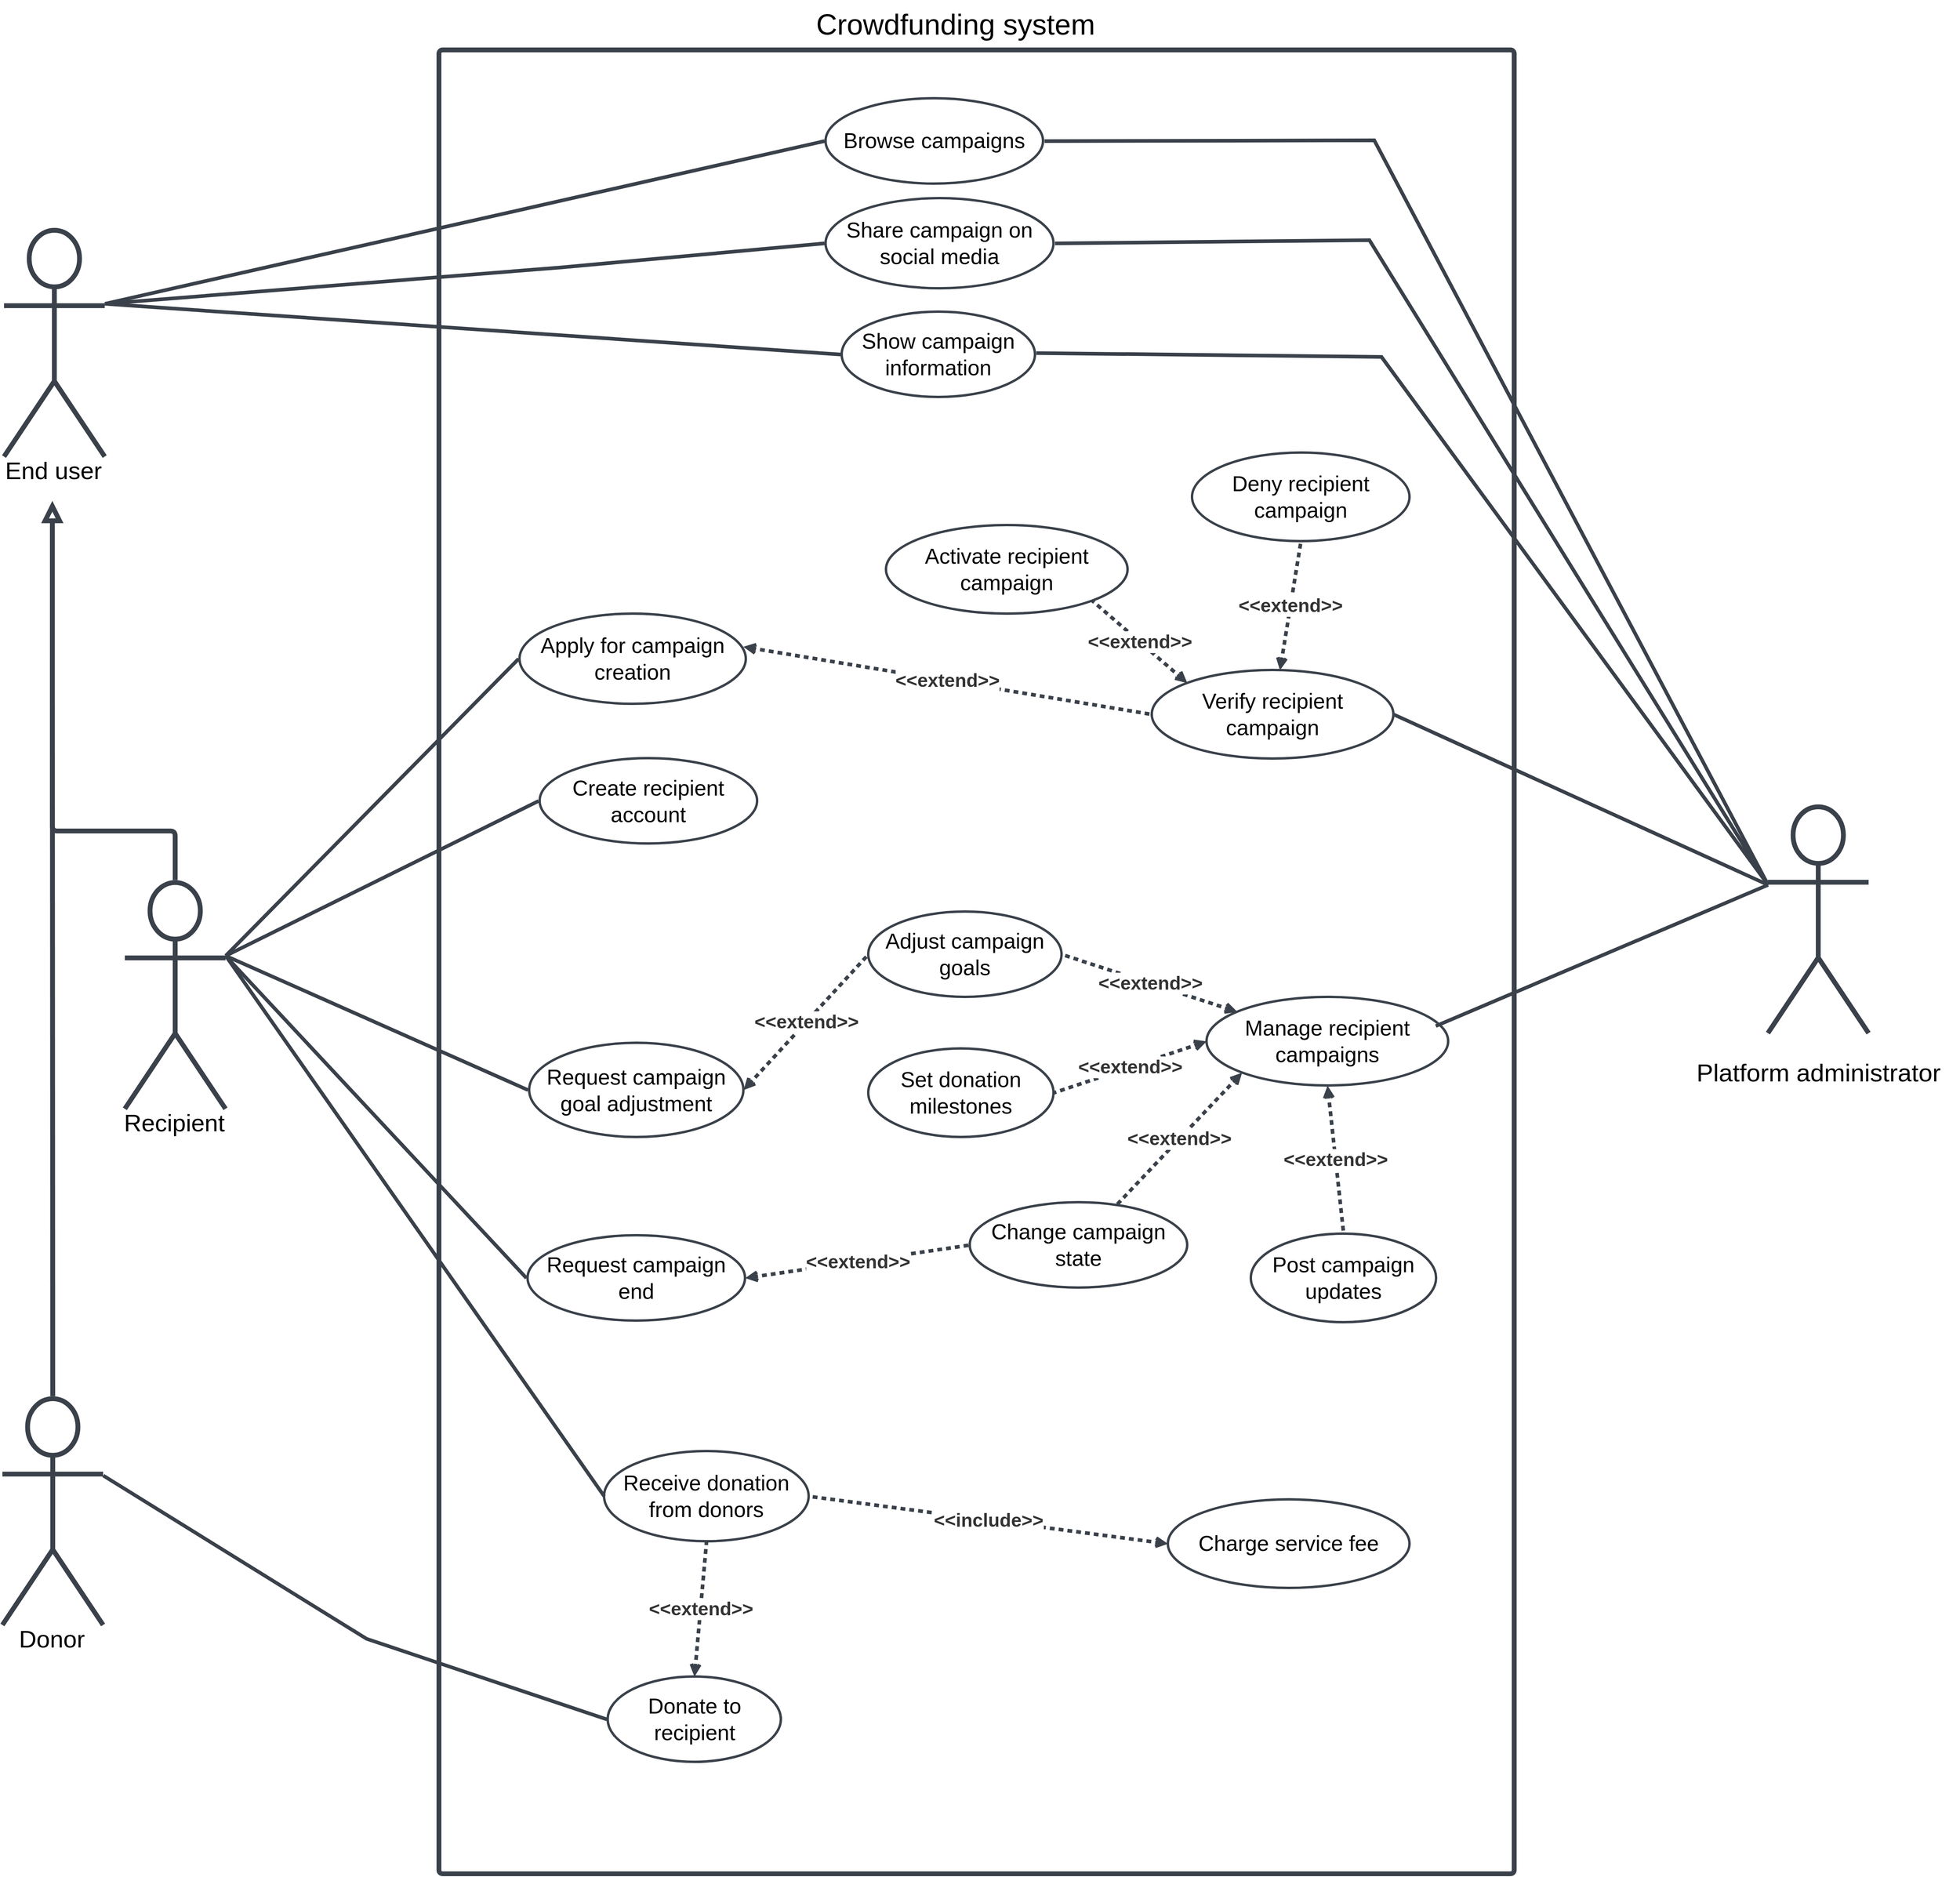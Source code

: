 <mxfile version="25.0.3">
  <diagram name="Page-1" id="mlBt718oroM3iFTO48tE">
    <mxGraphModel dx="2859" dy="5284" grid="1" gridSize="10" guides="1" tooltips="1" connect="1" arrows="1" fold="1" page="1" pageScale="1" pageWidth="850" pageHeight="1100" math="0" shadow="0">
      <root>
        <mxCell id="0" />
        <mxCell id="1" parent="0" />
        <mxCell id="HiohPXEZzKrVTZNAdpPA-4" value="" style="html=1;overflow=block;blockSpacing=1;whiteSpace=wrap;container=1;pointerEvents=0;collapsible=0;recursiveResize=0;fontSize=40;spacing=0;strokeColor=#3a414a;strokeOpacity=100;fillOpacity=0;rounded=1;absoluteArcSize=1;arcSize=9;fillColor=#000000;strokeWidth=6;lucidId=vf_wCN5c-QK1;" parent="1" vertex="1">
          <mxGeometry x="390" y="-2250" width="1335" height="2265" as="geometry" />
        </mxCell>
        <mxCell id="HiohPXEZzKrVTZNAdpPA-26" value="Adjust campaign goals" style="html=1;overflow=block;blockSpacing=1;whiteSpace=wrap;ellipse;fontSize=26.7;spacing=3.8;strokeColor=#3a414a;strokeOpacity=100;fillOpacity=100;rounded=1;absoluteArcSize=1;arcSize=9;fillColor=#ffffff;strokeWidth=3;lucidId=4WexlhnXaa_o;" parent="HiohPXEZzKrVTZNAdpPA-4" vertex="1">
          <mxGeometry x="533" y="1070" width="240" height="106" as="geometry" />
        </mxCell>
        <mxCell id="HiohPXEZzKrVTZNAdpPA-21" value="Apply for campaign creation" style="html=1;overflow=block;blockSpacing=1;whiteSpace=wrap;ellipse;fontSize=26.7;spacing=3.8;strokeColor=#3a414a;strokeOpacity=100;fillOpacity=100;rounded=1;absoluteArcSize=1;arcSize=9;fillColor=#ffffff;strokeWidth=3;lucidId=0UexXaVD-pW4;" parent="HiohPXEZzKrVTZNAdpPA-4" vertex="1">
          <mxGeometry x="100" y="700" width="281" height="112" as="geometry" />
        </mxCell>
        <mxCell id="HiohPXEZzKrVTZNAdpPA-35" value="" style="html=1;jettySize=18;whiteSpace=wrap;fontSize=13;strokeColor=#3a414a;strokeOpacity=100;dashed=1;fixDash=1;dashPattern=6 5;strokeWidth=4.5;rounded=0;startArrow=open;endArrow=none;exitX=0.988;exitY=0.366;exitPerimeter=0;lucidId=Eqfx6OLwEmcW;entryX=0;entryY=0.5;entryDx=0;entryDy=0;" parent="HiohPXEZzKrVTZNAdpPA-4" source="HiohPXEZzKrVTZNAdpPA-21" target="RDOZD4XtGrTmduCKfG26-4" edge="1">
          <mxGeometry width="100" height="100" relative="1" as="geometry">
            <Array as="points" />
            <mxPoint x="790" y="720" as="targetPoint" />
          </mxGeometry>
        </mxCell>
        <mxCell id="HiohPXEZzKrVTZNAdpPA-36" value="&amp;lt;&amp;lt;extend&amp;gt;&amp;gt;" style="text;html=1;resizable=0;labelBackgroundColor=default;align=center;verticalAlign=middle;fontStyle=1;fontColor=#333333;fontSize=23.3;" parent="HiohPXEZzKrVTZNAdpPA-35" vertex="1">
          <mxGeometry relative="1" as="geometry" />
        </mxCell>
        <mxCell id="HiohPXEZzKrVTZNAdpPA-51" value="Create recipient account" style="html=1;overflow=block;blockSpacing=1;whiteSpace=wrap;ellipse;fontSize=26.7;spacing=3.8;strokeColor=#3a414a;strokeOpacity=100;fillOpacity=100;rounded=1;absoluteArcSize=1;arcSize=9;fillColor=#ffffff;strokeWidth=3;lucidId=fWexwEg0DC2k;" parent="HiohPXEZzKrVTZNAdpPA-4" vertex="1">
          <mxGeometry x="125" y="879.5" width="270" height="106" as="geometry" />
        </mxCell>
        <mxCell id="HiohPXEZzKrVTZNAdpPA-90" value="" style="html=1;jettySize=18;whiteSpace=wrap;fontSize=13;strokeColor=#3a414a;strokeOpacity=100;dashed=1;fixDash=1;dashPattern=6 5;strokeWidth=4.5;rounded=0;startArrow=open;endArrow=none;lucidId=Eqfx6OLwEmcW;entryX=1;entryY=0.5;entryDx=0;entryDy=0;" parent="HiohPXEZzKrVTZNAdpPA-4" source="RDOZD4XtGrTmduCKfG26-1" target="HiohPXEZzKrVTZNAdpPA-26" edge="1">
          <mxGeometry width="100" height="100" relative="1" as="geometry">
            <Array as="points" />
            <mxPoint x="793" y="1224" as="sourcePoint" />
            <mxPoint x="693" y="1100" as="targetPoint" />
          </mxGeometry>
        </mxCell>
        <mxCell id="HiohPXEZzKrVTZNAdpPA-91" value="&amp;lt;&amp;lt;extend&amp;gt;&amp;gt;" style="text;html=1;resizable=0;labelBackgroundColor=default;align=center;verticalAlign=middle;fontStyle=1;fontColor=#333333;fontSize=23.3;" parent="HiohPXEZzKrVTZNAdpPA-90" vertex="1">
          <mxGeometry relative="1" as="geometry" />
        </mxCell>
        <mxCell id="HiohPXEZzKrVTZNAdpPA-46" value="Change campaign state" style="html=1;overflow=block;blockSpacing=1;whiteSpace=wrap;ellipse;fontSize=26.7;spacing=3.8;strokeColor=#3a414a;strokeOpacity=100;fillOpacity=100;rounded=1;absoluteArcSize=1;arcSize=9;fillColor=#ffffff;strokeWidth=3;lucidId=~WexgQ6B5ljM;" parent="HiohPXEZzKrVTZNAdpPA-4" vertex="1">
          <mxGeometry x="659" y="1431" width="270" height="106" as="geometry" />
        </mxCell>
        <mxCell id="HiohPXEZzKrVTZNAdpPA-25" value="Request campaign goal adjustment" style="html=1;overflow=block;blockSpacing=1;whiteSpace=wrap;ellipse;fontSize=26.7;spacing=3.8;strokeColor=#3a414a;strokeOpacity=100;fillOpacity=100;rounded=1;absoluteArcSize=1;arcSize=9;fillColor=#ffffff;strokeWidth=3;lucidId=JVex3coAQjmz;" parent="HiohPXEZzKrVTZNAdpPA-4" vertex="1">
          <mxGeometry x="112" y="1233" width="266" height="117" as="geometry" />
        </mxCell>
        <mxCell id="HiohPXEZzKrVTZNAdpPA-33" value="Charge service fee" style="html=1;overflow=block;blockSpacing=1;whiteSpace=wrap;ellipse;fontSize=26.7;spacing=3.8;strokeColor=#3a414a;strokeOpacity=100;fillOpacity=100;rounded=1;absoluteArcSize=1;arcSize=9;fillColor=#ffffff;strokeWidth=3;lucidId=BXex4DfeuOG_;" parent="HiohPXEZzKrVTZNAdpPA-4" vertex="1">
          <mxGeometry x="905" y="1800" width="300" height="110" as="geometry" />
        </mxCell>
        <mxCell id="HiohPXEZzKrVTZNAdpPA-98" value="" style="html=1;jettySize=18;whiteSpace=wrap;fontSize=13;strokeColor=#3a414a;strokeOpacity=100;dashed=1;fixDash=1;dashPattern=6 5;strokeWidth=4.5;rounded=0;startArrow=open;endArrow=none;lucidId=Eqfx6OLwEmcW;entryX=0;entryY=0.5;entryDx=0;entryDy=0;exitX=1;exitY=0.5;exitDx=0;exitDy=0;" parent="HiohPXEZzKrVTZNAdpPA-4" source="HiohPXEZzKrVTZNAdpPA-25" target="HiohPXEZzKrVTZNAdpPA-26" edge="1">
          <mxGeometry width="100" height="100" relative="1" as="geometry">
            <Array as="points" />
            <mxPoint x="513" y="1240" as="sourcePoint" />
            <mxPoint x="413" y="1091" as="targetPoint" />
          </mxGeometry>
        </mxCell>
        <mxCell id="HiohPXEZzKrVTZNAdpPA-99" value="&amp;lt;&amp;lt;extend&amp;gt;&amp;gt;" style="text;html=1;resizable=0;labelBackgroundColor=default;align=center;verticalAlign=middle;fontStyle=1;fontColor=#333333;fontSize=23.3;" parent="HiohPXEZzKrVTZNAdpPA-98" vertex="1">
          <mxGeometry relative="1" as="geometry" />
        </mxCell>
        <mxCell id="HiohPXEZzKrVTZNAdpPA-100" value="" style="html=1;jettySize=18;whiteSpace=wrap;fontSize=13;strokeColor=#3a414a;strokeOpacity=100;dashed=1;fixDash=1;dashPattern=6 5;strokeWidth=4.5;rounded=0;startArrow=open;endArrow=none;lucidId=Eqfx6OLwEmcW;exitX=0;exitY=1;exitDx=0;exitDy=0;" parent="HiohPXEZzKrVTZNAdpPA-4" source="RDOZD4XtGrTmduCKfG26-1" target="HiohPXEZzKrVTZNAdpPA-46" edge="1">
          <mxGeometry width="100" height="100" relative="1" as="geometry">
            <Array as="points" />
            <mxPoint x="1006.377" y="1346" as="sourcePoint" />
            <mxPoint x="1063" y="1373" as="targetPoint" />
          </mxGeometry>
        </mxCell>
        <mxCell id="HiohPXEZzKrVTZNAdpPA-101" value="&amp;lt;&amp;lt;extend&amp;gt;&amp;gt;" style="text;html=1;resizable=0;labelBackgroundColor=default;align=center;verticalAlign=middle;fontStyle=1;fontColor=#333333;fontSize=23.3;" parent="HiohPXEZzKrVTZNAdpPA-100" vertex="1">
          <mxGeometry relative="1" as="geometry" />
        </mxCell>
        <mxCell id="HiohPXEZzKrVTZNAdpPA-24" value="&lt;div&gt;Request campaign end&lt;/div&gt;" style="html=1;overflow=block;blockSpacing=1;whiteSpace=wrap;ellipse;fontSize=26.7;spacing=3.8;strokeColor=#3a414a;strokeOpacity=100;fillOpacity=100;rounded=1;absoluteArcSize=1;arcSize=9;fillColor=#ffffff;strokeWidth=3;lucidId=DVextrXxHXS6;" parent="HiohPXEZzKrVTZNAdpPA-4" vertex="1">
          <mxGeometry x="110" y="1472" width="270" height="106" as="geometry" />
        </mxCell>
        <mxCell id="HiohPXEZzKrVTZNAdpPA-102" value="" style="html=1;jettySize=18;whiteSpace=wrap;fontSize=13;strokeColor=#3a414a;strokeOpacity=100;dashed=1;fixDash=1;dashPattern=6 5;strokeWidth=4.5;rounded=0;startArrow=open;endArrow=none;lucidId=Eqfx6OLwEmcW;entryX=0;entryY=0.5;entryDx=0;entryDy=0;exitX=1;exitY=0.5;exitDx=0;exitDy=0;" parent="HiohPXEZzKrVTZNAdpPA-4" source="HiohPXEZzKrVTZNAdpPA-24" target="HiohPXEZzKrVTZNAdpPA-46" edge="1">
          <mxGeometry width="100" height="100" relative="1" as="geometry">
            <Array as="points" />
            <mxPoint x="583" y="1349" as="sourcePoint" />
            <mxPoint x="483" y="1200" as="targetPoint" />
          </mxGeometry>
        </mxCell>
        <mxCell id="HiohPXEZzKrVTZNAdpPA-103" value="&amp;lt;&amp;lt;extend&amp;gt;&amp;gt;" style="text;html=1;resizable=0;labelBackgroundColor=default;align=center;verticalAlign=middle;fontStyle=1;fontColor=#333333;fontSize=23.3;" parent="HiohPXEZzKrVTZNAdpPA-102" vertex="1">
          <mxGeometry relative="1" as="geometry" />
        </mxCell>
        <mxCell id="HiohPXEZzKrVTZNAdpPA-17" value="Donate to recipient" style="html=1;overflow=block;blockSpacing=1;whiteSpace=wrap;ellipse;fontSize=26.7;spacing=3.8;strokeColor=#3a414a;strokeOpacity=100;fillOpacity=100;rounded=1;absoluteArcSize=1;arcSize=9;fillColor=#ffffff;strokeWidth=3;lucidId=4Texdm8H9AnI;" parent="HiohPXEZzKrVTZNAdpPA-4" vertex="1">
          <mxGeometry x="209.5" y="2020" width="215" height="106" as="geometry" />
        </mxCell>
        <mxCell id="HiohPXEZzKrVTZNAdpPA-23" value="Receive donation from donors" style="html=1;overflow=block;blockSpacing=1;whiteSpace=wrap;ellipse;fontSize=26.7;spacing=3.8;strokeColor=#3a414a;strokeOpacity=100;fillOpacity=100;rounded=1;absoluteArcSize=1;arcSize=9;fillColor=#ffffff;strokeWidth=3;lucidId=tVexphC~EU-E;" parent="HiohPXEZzKrVTZNAdpPA-4" vertex="1">
          <mxGeometry x="205" y="1740" width="254" height="112" as="geometry" />
        </mxCell>
        <mxCell id="HiohPXEZzKrVTZNAdpPA-107" value="" style="html=1;jettySize=18;whiteSpace=wrap;fontSize=13;strokeColor=#3a414a;strokeOpacity=100;dashed=1;fixDash=1;dashPattern=6 5;strokeWidth=4.5;rounded=0;startArrow=open;endArrow=none;lucidId=Eqfx6OLwEmcW;entryX=1;entryY=0.5;entryDx=0;entryDy=0;exitX=0;exitY=0.5;exitDx=0;exitDy=0;" parent="HiohPXEZzKrVTZNAdpPA-4" source="HiohPXEZzKrVTZNAdpPA-33" target="HiohPXEZzKrVTZNAdpPA-23" edge="1">
          <mxGeometry width="100" height="100" relative="1" as="geometry">
            <Array as="points" />
            <mxPoint x="577.5" y="1540" as="sourcePoint" />
            <mxPoint x="827.5" y="1580" as="targetPoint" />
          </mxGeometry>
        </mxCell>
        <mxCell id="HiohPXEZzKrVTZNAdpPA-108" value="&amp;lt;&amp;lt;include&amp;gt;&amp;gt;" style="text;html=1;resizable=0;labelBackgroundColor=default;align=center;verticalAlign=middle;fontStyle=1;fontColor=#333333;fontSize=23.3;" parent="HiohPXEZzKrVTZNAdpPA-107" vertex="1">
          <mxGeometry relative="1" as="geometry" />
        </mxCell>
        <mxCell id="rKG8uQmGzCBM0LeLfwrZ-1" value="" style="html=1;jettySize=18;whiteSpace=wrap;fontSize=13;strokeColor=#3a414a;strokeOpacity=100;dashed=1;fixDash=1;dashPattern=6 5;strokeWidth=4.5;rounded=0;startArrow=open;endArrow=none;lucidId=Eqfx6OLwEmcW;entryX=0.5;entryY=1;entryDx=0;entryDy=0;exitX=0.5;exitY=0;exitDx=0;exitDy=0;" parent="HiohPXEZzKrVTZNAdpPA-4" source="HiohPXEZzKrVTZNAdpPA-17" target="HiohPXEZzKrVTZNAdpPA-23" edge="1">
          <mxGeometry width="100" height="100" relative="1" as="geometry">
            <Array as="points" />
            <mxPoint x="815" y="1792" as="sourcePoint" />
            <mxPoint x="365" y="1652" as="targetPoint" />
          </mxGeometry>
        </mxCell>
        <mxCell id="rKG8uQmGzCBM0LeLfwrZ-2" value="&amp;lt;&amp;lt;extend&amp;gt;&amp;gt;" style="text;html=1;resizable=0;labelBackgroundColor=default;align=center;verticalAlign=middle;fontStyle=1;fontColor=#333333;fontSize=23.3;" parent="rKG8uQmGzCBM0LeLfwrZ-1" vertex="1">
          <mxGeometry relative="1" as="geometry" />
        </mxCell>
        <mxCell id="RDOZD4XtGrTmduCKfG26-1" value="Manage recipient campaigns" style="html=1;overflow=block;blockSpacing=1;whiteSpace=wrap;ellipse;fontSize=26.7;spacing=3.8;strokeColor=#3a414a;strokeOpacity=100;fillOpacity=100;rounded=1;absoluteArcSize=1;arcSize=9;fillColor=#ffffff;strokeWidth=3;lucidId=BXex4DfeuOG_;" parent="HiohPXEZzKrVTZNAdpPA-4" vertex="1">
          <mxGeometry x="953" y="1176" width="300" height="110" as="geometry" />
        </mxCell>
        <mxCell id="RDOZD4XtGrTmduCKfG26-3" value="Post campaign updates" style="html=1;overflow=block;blockSpacing=1;whiteSpace=wrap;ellipse;fontSize=26.7;spacing=3.8;strokeColor=#3a414a;strokeOpacity=100;fillOpacity=100;rounded=1;absoluteArcSize=1;arcSize=9;fillColor=#ffffff;strokeWidth=3;lucidId=BXex4DfeuOG_;" parent="HiohPXEZzKrVTZNAdpPA-4" vertex="1">
          <mxGeometry x="1008" y="1470" width="230" height="110" as="geometry" />
        </mxCell>
        <mxCell id="RDOZD4XtGrTmduCKfG26-2" value="Set donation milestones" style="html=1;overflow=block;blockSpacing=1;whiteSpace=wrap;ellipse;fontSize=26.7;spacing=3.8;strokeColor=#3a414a;strokeOpacity=100;fillOpacity=100;rounded=1;absoluteArcSize=1;arcSize=9;fillColor=#ffffff;strokeWidth=3;lucidId=BXex4DfeuOG_;" parent="HiohPXEZzKrVTZNAdpPA-4" vertex="1">
          <mxGeometry x="533" y="1240" width="230" height="110" as="geometry" />
        </mxCell>
        <mxCell id="RDOZD4XtGrTmduCKfG26-7" value="" style="html=1;jettySize=18;whiteSpace=wrap;fontSize=13;strokeColor=#3a414a;strokeOpacity=100;dashed=1;fixDash=1;dashPattern=6 5;strokeWidth=4.5;rounded=0;startArrow=open;endArrow=none;lucidId=Eqfx6OLwEmcW;entryX=1;entryY=0.5;entryDx=0;entryDy=0;exitX=0;exitY=0.5;exitDx=0;exitDy=0;" parent="HiohPXEZzKrVTZNAdpPA-4" source="RDOZD4XtGrTmduCKfG26-1" target="RDOZD4XtGrTmduCKfG26-2" edge="1">
          <mxGeometry width="100" height="100" relative="1" as="geometry">
            <Array as="points" />
            <mxPoint x="940" y="1296" as="sourcePoint" />
            <mxPoint x="693" y="1160" as="targetPoint" />
          </mxGeometry>
        </mxCell>
        <mxCell id="RDOZD4XtGrTmduCKfG26-8" value="&amp;lt;&amp;lt;extend&amp;gt;&amp;gt;" style="text;html=1;resizable=0;labelBackgroundColor=default;align=center;verticalAlign=middle;fontStyle=1;fontColor=#333333;fontSize=23.3;" parent="RDOZD4XtGrTmduCKfG26-7" vertex="1">
          <mxGeometry relative="1" as="geometry" />
        </mxCell>
        <mxCell id="RDOZD4XtGrTmduCKfG26-4" value="Verify recipient campaign " style="html=1;overflow=block;blockSpacing=1;whiteSpace=wrap;ellipse;fontSize=26.7;spacing=3.8;strokeColor=#3a414a;strokeOpacity=100;fillOpacity=100;rounded=1;absoluteArcSize=1;arcSize=9;fillColor=#ffffff;strokeWidth=3;lucidId=BXex4DfeuOG_;" parent="HiohPXEZzKrVTZNAdpPA-4" vertex="1">
          <mxGeometry x="885" y="770" width="300" height="110" as="geometry" />
        </mxCell>
        <mxCell id="RDOZD4XtGrTmduCKfG26-6" value="Deny recipient campaign" style="html=1;overflow=block;blockSpacing=1;whiteSpace=wrap;ellipse;fontSize=26.7;spacing=3.8;strokeColor=#3a414a;strokeOpacity=100;fillOpacity=100;rounded=1;absoluteArcSize=1;arcSize=9;fillColor=#ffffff;strokeWidth=3;lucidId=BXex4DfeuOG_;" parent="HiohPXEZzKrVTZNAdpPA-4" vertex="1">
          <mxGeometry x="935" y="500" width="270" height="110" as="geometry" />
        </mxCell>
        <mxCell id="RDOZD4XtGrTmduCKfG26-5" value="Activate recipient campaign" style="html=1;overflow=block;blockSpacing=1;whiteSpace=wrap;ellipse;fontSize=26.7;spacing=3.8;strokeColor=#3a414a;strokeOpacity=100;fillOpacity=100;rounded=1;absoluteArcSize=1;arcSize=9;fillColor=#ffffff;strokeWidth=3;lucidId=BXex4DfeuOG_;" parent="HiohPXEZzKrVTZNAdpPA-4" vertex="1">
          <mxGeometry x="555" y="590" width="300" height="110" as="geometry" />
        </mxCell>
        <mxCell id="RDOZD4XtGrTmduCKfG26-9" value="" style="html=1;jettySize=18;whiteSpace=wrap;fontSize=13;strokeColor=#3a414a;strokeOpacity=100;dashed=1;fixDash=1;dashPattern=6 5;strokeWidth=4.5;rounded=0;startArrow=open;endArrow=none;lucidId=Eqfx6OLwEmcW;entryX=0.5;entryY=1;entryDx=0;entryDy=0;" parent="HiohPXEZzKrVTZNAdpPA-4" source="RDOZD4XtGrTmduCKfG26-4" target="RDOZD4XtGrTmduCKfG26-6" edge="1">
          <mxGeometry width="100" height="100" relative="1" as="geometry">
            <Array as="points" />
            <mxPoint x="1258.5" y="746" as="sourcePoint" />
            <mxPoint x="1011.5" y="610" as="targetPoint" />
          </mxGeometry>
        </mxCell>
        <mxCell id="RDOZD4XtGrTmduCKfG26-10" value="&amp;lt;&amp;lt;extend&amp;gt;&amp;gt;" style="text;html=1;resizable=0;labelBackgroundColor=default;align=center;verticalAlign=middle;fontStyle=1;fontColor=#333333;fontSize=23.3;" parent="RDOZD4XtGrTmduCKfG26-9" vertex="1">
          <mxGeometry relative="1" as="geometry" />
        </mxCell>
        <mxCell id="RDOZD4XtGrTmduCKfG26-11" value="" style="html=1;jettySize=18;whiteSpace=wrap;fontSize=13;strokeColor=#3a414a;strokeOpacity=100;dashed=1;fixDash=1;dashPattern=6 5;strokeWidth=4.5;rounded=0;startArrow=open;endArrow=none;lucidId=Eqfx6OLwEmcW;entryX=1;entryY=1;entryDx=0;entryDy=0;exitX=0;exitY=0;exitDx=0;exitDy=0;" parent="HiohPXEZzKrVTZNAdpPA-4" source="RDOZD4XtGrTmduCKfG26-4" target="RDOZD4XtGrTmduCKfG26-5" edge="1">
          <mxGeometry width="100" height="100" relative="1" as="geometry">
            <Array as="points" />
            <mxPoint x="945" y="800" as="sourcePoint" />
            <mxPoint x="718" y="690" as="targetPoint" />
          </mxGeometry>
        </mxCell>
        <mxCell id="RDOZD4XtGrTmduCKfG26-12" value="&amp;lt;&amp;lt;extend&amp;gt;&amp;gt;" style="text;html=1;resizable=0;labelBackgroundColor=default;align=center;verticalAlign=middle;fontStyle=1;fontColor=#333333;fontSize=23.3;" parent="RDOZD4XtGrTmduCKfG26-11" vertex="1">
          <mxGeometry relative="1" as="geometry" />
        </mxCell>
        <mxCell id="RDOZD4XtGrTmduCKfG26-13" value="" style="html=1;jettySize=18;whiteSpace=wrap;fontSize=13;strokeColor=#3a414a;strokeOpacity=100;dashed=1;fixDash=1;dashPattern=6 5;strokeWidth=4.5;rounded=0;startArrow=open;endArrow=none;lucidId=Eqfx6OLwEmcW;entryX=0.5;entryY=0;entryDx=0;entryDy=0;exitX=0.5;exitY=1;exitDx=0;exitDy=0;" parent="HiohPXEZzKrVTZNAdpPA-4" source="RDOZD4XtGrTmduCKfG26-1" target="RDOZD4XtGrTmduCKfG26-3" edge="1">
          <mxGeometry width="100" height="100" relative="1" as="geometry">
            <Array as="points" />
            <mxPoint x="1320" y="1476" as="sourcePoint" />
            <mxPoint x="1073" y="1340" as="targetPoint" />
          </mxGeometry>
        </mxCell>
        <mxCell id="RDOZD4XtGrTmduCKfG26-14" value="&amp;lt;&amp;lt;extend&amp;gt;&amp;gt;" style="text;html=1;resizable=0;labelBackgroundColor=default;align=center;verticalAlign=middle;fontStyle=1;fontColor=#333333;fontSize=23.3;" parent="RDOZD4XtGrTmduCKfG26-13" vertex="1">
          <mxGeometry relative="1" as="geometry" />
        </mxCell>
        <mxCell id="HiohPXEZzKrVTZNAdpPA-13" value="Show campaign information" style="html=1;overflow=block;blockSpacing=1;whiteSpace=wrap;ellipse;fontSize=26.7;spacing=3.8;strokeColor=#3a414a;strokeOpacity=100;fillOpacity=100;rounded=1;absoluteArcSize=1;arcSize=9;fillColor=#ffffff;strokeWidth=3;lucidId=aTexgPc8F~-.;" parent="HiohPXEZzKrVTZNAdpPA-4" vertex="1">
          <mxGeometry x="500" y="325" width="240" height="106" as="geometry" />
        </mxCell>
        <mxCell id="HiohPXEZzKrVTZNAdpPA-5" value="" style="html=1;overflow=block;blockSpacing=1;shape=umlActor;labelPosition=center;verticalLabelPosition=bottom;verticalAlign=top;whiteSpace=nowrap;fontSize=30;spacing=0;strokeColor=#3a414a;strokeOpacity=100;fillOpacity=100;rounded=1;absoluteArcSize=1;arcSize=9;fillColor=#ffffff;strokeWidth=6;lucidId=1g_wy9wUcL76;" parent="1" vertex="1">
          <mxGeometry x="2040" y="-1310" width="125" height="281" as="geometry" />
        </mxCell>
        <mxCell id="HiohPXEZzKrVTZNAdpPA-6" value="End user" style="html=1;overflow=block;blockSpacing=1;shape=umlActor;labelPosition=center;verticalLabelPosition=bottom;verticalAlign=top;whiteSpace=nowrap;fontSize=30;spacing=0;strokeColor=#3a414a;strokeOpacity=100;fillOpacity=100;rounded=1;absoluteArcSize=1;arcSize=9;fillColor=#ffffff;strokeWidth=6;lucidId=Dh_w0z_cWkao;" parent="1" vertex="1">
          <mxGeometry x="-150" y="-2026" width="125" height="281" as="geometry" />
        </mxCell>
        <mxCell id="HiohPXEZzKrVTZNAdpPA-7" value="Donor" style="html=1;overflow=block;blockSpacing=1;shape=umlActor;labelPosition=center;verticalLabelPosition=bottom;verticalAlign=top;whiteSpace=nowrap;fontSize=30;spacing=0;strokeColor=#3a414a;strokeOpacity=100;fillOpacity=100;rounded=1;absoluteArcSize=1;arcSize=9;fillColor=#ffffff;strokeWidth=6;lucidId=Gh_wR6H7Idtn;" parent="1" vertex="1">
          <mxGeometry x="-152" y="-575" width="125" height="281" as="geometry" />
        </mxCell>
        <mxCell id="HiohPXEZzKrVTZNAdpPA-8" value="Recipient" style="html=1;overflow=block;blockSpacing=1;shape=umlActor;labelPosition=center;verticalLabelPosition=bottom;verticalAlign=top;whiteSpace=nowrap;fontSize=30;spacing=0;strokeColor=#3a414a;strokeOpacity=100;fillOpacity=100;rounded=1;absoluteArcSize=1;arcSize=9;fillColor=#ffffff;strokeWidth=6;lucidId=Hh_wz3prF-QZ;" parent="1" vertex="1">
          <mxGeometry y="-1216" width="125" height="281" as="geometry" />
        </mxCell>
        <mxCell id="HiohPXEZzKrVTZNAdpPA-9" value="" style="html=1;jettySize=18;whiteSpace=wrap;fontSize=13;strokeColor=#3a414a;strokeOpacity=100;strokeWidth=6;rounded=1;arcSize=12;edgeStyle=orthogonalEdgeStyle;startArrow=none;endArrow=block;endFill=0;endSize=12;exitX=0.5;exitY=-0.011;exitPerimeter=0;lucidId=2j_w3vIR0fWX;" parent="1" source="HiohPXEZzKrVTZNAdpPA-8" edge="1">
          <mxGeometry width="100" height="100" relative="1" as="geometry">
            <Array as="points">
              <mxPoint x="62" y="-1280" />
              <mxPoint x="-90" y="-1280" />
            </Array>
            <mxPoint x="-90" y="-1690" as="targetPoint" />
          </mxGeometry>
        </mxCell>
        <mxCell id="HiohPXEZzKrVTZNAdpPA-10" value="" style="html=1;jettySize=18;whiteSpace=wrap;fontSize=13;strokeColor=#3a414a;strokeOpacity=100;strokeWidth=6;rounded=1;arcSize=12;edgeStyle=orthogonalEdgeStyle;startArrow=none;endArrow=none;exitX=0.5;exitY=-0.011;exitPerimeter=0;lucidId=Fk_wloBVRCg2;" parent="1" source="HiohPXEZzKrVTZNAdpPA-7" edge="1">
          <mxGeometry width="100" height="100" relative="1" as="geometry">
            <Array as="points" />
            <mxPoint x="-90" y="-1529" as="targetPoint" />
          </mxGeometry>
        </mxCell>
        <mxCell id="HiohPXEZzKrVTZNAdpPA-12" value="Browse campaigns" style="html=1;overflow=block;blockSpacing=1;whiteSpace=wrap;ellipse;fontSize=26.7;spacing=3.8;strokeColor=#3a414a;strokeOpacity=100;fillOpacity=100;rounded=1;absoluteArcSize=1;arcSize=9;fillColor=#ffffff;strokeWidth=3;lucidId=ZSexeqa6wTr7;" parent="1" vertex="1">
          <mxGeometry x="870" y="-2190" width="270" height="106" as="geometry" />
        </mxCell>
        <mxCell id="HiohPXEZzKrVTZNAdpPA-16" value="Share campaign on social media" style="html=1;overflow=block;blockSpacing=1;whiteSpace=wrap;ellipse;fontSize=26.7;spacing=3.8;strokeColor=#3a414a;strokeOpacity=100;fillOpacity=100;rounded=1;absoluteArcSize=1;arcSize=9;fillColor=#ffffff;strokeWidth=3;lucidId=PUexNbSzLbAR;" parent="1" vertex="1">
          <mxGeometry x="870" y="-2066" width="283" height="112" as="geometry" />
        </mxCell>
        <mxCell id="HiohPXEZzKrVTZNAdpPA-32" value="" style="html=1;jettySize=18;whiteSpace=wrap;fontSize=13;strokeColor=#3a414a;strokeOpacity=100;strokeWidth=4.5;rounded=0;startArrow=none;endArrow=none;exitX=1.006;exitY=0.483;exitPerimeter=0;entryX=0;entryY=0.344;entryPerimeter=0;lucidId=6ffxlL_.5SvA;" parent="1" source="HiohPXEZzKrVTZNAdpPA-13" target="HiohPXEZzKrVTZNAdpPA-5" edge="1">
          <mxGeometry width="100" height="100" relative="1" as="geometry">
            <Array as="points">
              <mxPoint x="1560" y="-1869" />
            </Array>
          </mxGeometry>
        </mxCell>
        <mxCell id="HiohPXEZzKrVTZNAdpPA-40" value="" style="html=1;jettySize=18;whiteSpace=wrap;fontSize=13;strokeColor=#3a414a;strokeOpacity=100;strokeWidth=4.5;rounded=0;startArrow=none;endArrow=none;exitX=1;exitY=0.324;exitPerimeter=0;entryX=-0.006;entryY=0.5;entryPerimeter=0;lucidId=I_exgRmPpKbD;" parent="1" source="HiohPXEZzKrVTZNAdpPA-6" target="HiohPXEZzKrVTZNAdpPA-12" edge="1">
          <mxGeometry width="100" height="100" relative="1" as="geometry">
            <Array as="points" />
          </mxGeometry>
        </mxCell>
        <mxCell id="HiohPXEZzKrVTZNAdpPA-41" value="" style="html=1;jettySize=18;whiteSpace=wrap;fontSize=13;strokeColor=#3a414a;strokeOpacity=100;strokeWidth=4.5;rounded=0;startArrow=none;endArrow=none;exitX=1;exitY=0.324;exitPerimeter=0;entryX=-0.006;entryY=0.5;entryPerimeter=0;lucidId=p~exlircp8Ax;" parent="1" source="HiohPXEZzKrVTZNAdpPA-6" target="HiohPXEZzKrVTZNAdpPA-13" edge="1">
          <mxGeometry width="100" height="100" relative="1" as="geometry">
            <Array as="points" />
          </mxGeometry>
        </mxCell>
        <mxCell id="HiohPXEZzKrVTZNAdpPA-45" value="" style="html=1;jettySize=18;whiteSpace=wrap;fontSize=13;strokeColor=#3a414a;strokeOpacity=100;strokeWidth=4.5;rounded=0;startArrow=none;endArrow=none;exitX=1;exitY=0.323;exitPerimeter=0;entryX=-0.006;entryY=0.5;entryPerimeter=0;lucidId=PgfxN1o_xJsh;" parent="1" source="HiohPXEZzKrVTZNAdpPA-8" target="HiohPXEZzKrVTZNAdpPA-25" edge="1">
          <mxGeometry width="100" height="100" relative="1" as="geometry">
            <Array as="points" />
          </mxGeometry>
        </mxCell>
        <mxCell id="HiohPXEZzKrVTZNAdpPA-47" value="" style="html=1;jettySize=18;whiteSpace=wrap;fontSize=13;strokeColor=#3a414a;strokeOpacity=100;strokeWidth=4.5;rounded=0;startArrow=none;endArrow=none;exitX=1;exitY=0.323;exitPerimeter=0;entryX=-0.005;entryY=0.5;entryPerimeter=0;lucidId=7gfxOH~gNy6~;" parent="1" source="HiohPXEZzKrVTZNAdpPA-8" target="HiohPXEZzKrVTZNAdpPA-21" edge="1">
          <mxGeometry width="100" height="100" relative="1" as="geometry">
            <Array as="points" />
          </mxGeometry>
        </mxCell>
        <mxCell id="HiohPXEZzKrVTZNAdpPA-48" value="" style="html=1;jettySize=18;whiteSpace=wrap;fontSize=13;strokeColor=#3a414a;strokeOpacity=100;strokeWidth=4.5;rounded=0;startArrow=none;endArrow=none;exitX=-0.006;exitY=0.5;exitPerimeter=0;lucidId=nhfxkWtC1EJZ;" parent="1" source="HiohPXEZzKrVTZNAdpPA-24" edge="1">
          <mxGeometry width="100" height="100" relative="1" as="geometry">
            <Array as="points" />
            <mxPoint x="125" y="-1125" as="targetPoint" />
          </mxGeometry>
        </mxCell>
        <mxCell id="HiohPXEZzKrVTZNAdpPA-52" value="" style="html=1;jettySize=18;whiteSpace=wrap;fontSize=13;strokeColor=#3a414a;strokeOpacity=100;strokeWidth=4.5;rounded=0;startArrow=none;endArrow=none;exitX=1;exitY=0.5;entryX=0;entryY=0.344;entryPerimeter=0;lucidId=MyfxwUwWbKAq;exitDx=0;exitDy=0;" parent="1" source="RDOZD4XtGrTmduCKfG26-4" target="HiohPXEZzKrVTZNAdpPA-5" edge="1">
          <mxGeometry width="100" height="100" relative="1" as="geometry">
            <Array as="points" />
            <mxPoint x="1645" y="-1290" as="sourcePoint" />
          </mxGeometry>
        </mxCell>
        <mxCell id="HiohPXEZzKrVTZNAdpPA-54" value="" style="html=1;jettySize=18;whiteSpace=wrap;fontSize=13;strokeColor=#3a414a;strokeOpacity=100;strokeWidth=4.5;rounded=0;startArrow=none;endArrow=none;entryX=0;entryY=0.344;entryPerimeter=0;lucidId=qAfxJmNKc4OD;exitX=0.948;exitY=0.327;exitDx=0;exitDy=0;exitPerimeter=0;" parent="1" source="RDOZD4XtGrTmduCKfG26-1" target="HiohPXEZzKrVTZNAdpPA-5" edge="1">
          <mxGeometry width="100" height="100" relative="1" as="geometry">
            <Array as="points" />
            <mxPoint x="1630" y="-982" as="sourcePoint" />
          </mxGeometry>
        </mxCell>
        <mxCell id="HiohPXEZzKrVTZNAdpPA-59" value="" style="html=1;jettySize=18;whiteSpace=wrap;fontSize=13;strokeColor=#3a414a;strokeOpacity=100;strokeWidth=4.5;rounded=0;startArrow=none;endArrow=none;exitX=1.006;exitY=0.5;exitPerimeter=0;entryX=0;entryY=0.344;entryPerimeter=0;lucidId=DGfx12SbrAoX;" parent="1" source="HiohPXEZzKrVTZNAdpPA-12" target="HiohPXEZzKrVTZNAdpPA-5" edge="1">
          <mxGeometry width="100" height="100" relative="1" as="geometry">
            <Array as="points">
              <mxPoint x="1551" y="-2138" />
            </Array>
          </mxGeometry>
        </mxCell>
        <mxCell id="HiohPXEZzKrVTZNAdpPA-60" value="" style="html=1;jettySize=18;whiteSpace=wrap;fontSize=13;strokeColor=#3a414a;strokeOpacity=100;strokeWidth=4.5;rounded=0;startArrow=none;endArrow=none;exitX=1.006;exitY=0.5;exitPerimeter=0;entryX=0;entryY=0.344;entryPerimeter=0;lucidId=gHfxltmi~F5C;" parent="1" source="HiohPXEZzKrVTZNAdpPA-16" target="HiohPXEZzKrVTZNAdpPA-5" edge="1">
          <mxGeometry width="100" height="100" relative="1" as="geometry">
            <Array as="points">
              <mxPoint x="1545" y="-2014" />
            </Array>
          </mxGeometry>
        </mxCell>
        <mxCell id="HiohPXEZzKrVTZNAdpPA-63" value="" style="html=1;jettySize=18;whiteSpace=wrap;fontSize=13;strokeColor=#3a414a;strokeOpacity=100;strokeWidth=4.5;rounded=0;startArrow=none;endArrow=none;exitX=-0.006;exitY=0.5;exitPerimeter=0;entryX=1;entryY=0.339;entryPerimeter=0;lucidId=FCfxjPOnH9NR;" parent="1" source="HiohPXEZzKrVTZNAdpPA-17" target="HiohPXEZzKrVTZNAdpPA-7" edge="1">
          <mxGeometry width="100" height="100" relative="1" as="geometry">
            <Array as="points">
              <mxPoint x="300" y="-277" />
            </Array>
          </mxGeometry>
        </mxCell>
        <mxCell id="HiohPXEZzKrVTZNAdpPA-68" value="" style="html=1;jettySize=18;whiteSpace=wrap;fontSize=13;strokeColor=#3a414a;strokeOpacity=100;strokeWidth=4.5;rounded=0;startArrow=none;endArrow=none;entryX=1;entryY=0.323;entryPerimeter=0;lucidId=.Dfxa5KVzsBQ;exitX=0;exitY=0.5;exitDx=0;exitDy=0;" parent="1" source="HiohPXEZzKrVTZNAdpPA-23" target="HiohPXEZzKrVTZNAdpPA-8" edge="1">
          <mxGeometry width="100" height="100" relative="1" as="geometry">
            <Array as="points" />
            <mxPoint x="607" y="-600" as="sourcePoint" />
          </mxGeometry>
        </mxCell>
        <mxCell id="HiohPXEZzKrVTZNAdpPA-70" value="" style="html=1;jettySize=18;whiteSpace=wrap;fontSize=13;strokeColor=#3a414a;strokeOpacity=100;strokeWidth=4.5;rounded=0;startArrow=none;endArrow=none;exitX=-0.006;exitY=0.5;exitPerimeter=0;entryX=1;entryY=0.323;entryPerimeter=0;lucidId=2FfxpuAb15r2;" parent="1" source="HiohPXEZzKrVTZNAdpPA-51" target="HiohPXEZzKrVTZNAdpPA-8" edge="1">
          <mxGeometry width="100" height="100" relative="1" as="geometry">
            <Array as="points" />
          </mxGeometry>
        </mxCell>
        <mxCell id="HiohPXEZzKrVTZNAdpPA-72" value="" style="html=1;jettySize=18;whiteSpace=wrap;fontSize=13;strokeColor=#3a414a;strokeOpacity=100;strokeWidth=4.5;rounded=0;startArrow=none;endArrow=none;exitX=-0.006;exitY=0.5;exitPerimeter=0;entryX=1;entryY=0.324;entryPerimeter=0;lucidId=8GfxW4CBvneC;" parent="1" source="HiohPXEZzKrVTZNAdpPA-16" target="HiohPXEZzKrVTZNAdpPA-6" edge="1">
          <mxGeometry width="100" height="100" relative="1" as="geometry">
            <Array as="points">
              <mxPoint x="540" y="-1980" />
            </Array>
          </mxGeometry>
        </mxCell>
        <mxCell id="HiohPXEZzKrVTZNAdpPA-80" value="&lt;font style=&quot;font-size: 36px;&quot;&gt;Crowdfunding system&lt;/font&gt;" style="text;html=1;align=center;verticalAlign=middle;resizable=0;points=[];autosize=1;strokeColor=none;fillColor=none;" parent="1" vertex="1">
          <mxGeometry x="846" y="-2312" width="370" height="60" as="geometry" />
        </mxCell>
        <mxCell id="cu4BUjr6Bzw_cpkHNXrN-2" value="&lt;font style=&quot;font-size: 31px;&quot;&gt;Platform administrator&lt;/font&gt;" style="whiteSpace=wrap;html=1;strokeColor=none;" parent="1" vertex="1">
          <mxGeometry x="1927.5" y="-1010" width="350" height="60" as="geometry" />
        </mxCell>
      </root>
    </mxGraphModel>
  </diagram>
</mxfile>
